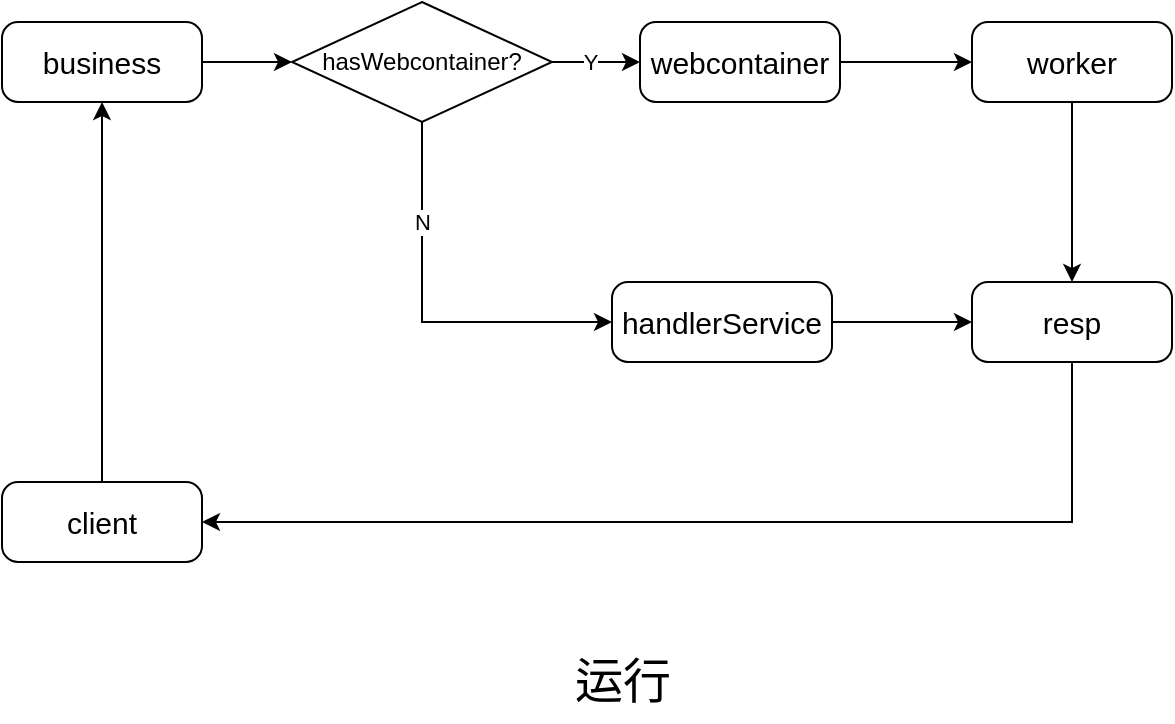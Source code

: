 <mxfile version="21.0.6" type="github">
  <diagram name="第 1 页" id="p8b5ifzoMXIyxNkcrJDr">
    <mxGraphModel dx="882" dy="498" grid="1" gridSize="10" guides="1" tooltips="1" connect="1" arrows="1" fold="1" page="1" pageScale="1" pageWidth="827" pageHeight="1169" math="0" shadow="0">
      <root>
        <mxCell id="0" />
        <mxCell id="1" parent="0" />
        <mxCell id="MSSj5iMN_8grlu-jTndq-5" style="edgeStyle=orthogonalEdgeStyle;rounded=0;orthogonalLoop=1;jettySize=auto;html=1;entryX=0;entryY=0.5;entryDx=0;entryDy=0;exitX=0.5;exitY=1;exitDx=0;exitDy=0;" edge="1" parent="1" source="MSSj5iMN_8grlu-jTndq-16" target="MSSj5iMN_8grlu-jTndq-4">
          <mxGeometry relative="1" as="geometry">
            <mxPoint x="210" y="480" as="sourcePoint" />
          </mxGeometry>
        </mxCell>
        <mxCell id="MSSj5iMN_8grlu-jTndq-20" value="N" style="edgeLabel;html=1;align=center;verticalAlign=middle;resizable=0;points=[];" vertex="1" connectable="0" parent="MSSj5iMN_8grlu-jTndq-5">
          <mxGeometry x="-0.487" relative="1" as="geometry">
            <mxPoint as="offset" />
          </mxGeometry>
        </mxCell>
        <mxCell id="MSSj5iMN_8grlu-jTndq-18" style="edgeStyle=orthogonalEdgeStyle;rounded=0;orthogonalLoop=1;jettySize=auto;html=1;exitX=1;exitY=0.5;exitDx=0;exitDy=0;" edge="1" parent="1" source="MSSj5iMN_8grlu-jTndq-1" target="MSSj5iMN_8grlu-jTndq-16">
          <mxGeometry relative="1" as="geometry" />
        </mxCell>
        <mxCell id="MSSj5iMN_8grlu-jTndq-1" value="business" style="rounded=1;whiteSpace=wrap;html=1;arcSize=20;fontSize=15;" vertex="1" parent="1">
          <mxGeometry x="95" y="440" width="100" height="40" as="geometry" />
        </mxCell>
        <mxCell id="MSSj5iMN_8grlu-jTndq-7" style="edgeStyle=orthogonalEdgeStyle;rounded=0;orthogonalLoop=1;jettySize=auto;html=1;exitX=1;exitY=0.5;exitDx=0;exitDy=0;" edge="1" parent="1" source="MSSj5iMN_8grlu-jTndq-2" target="MSSj5iMN_8grlu-jTndq-6">
          <mxGeometry relative="1" as="geometry" />
        </mxCell>
        <mxCell id="MSSj5iMN_8grlu-jTndq-2" value="webcontainer" style="rounded=1;whiteSpace=wrap;html=1;arcSize=20;fontSize=15;labelBorderColor=none;" vertex="1" parent="1">
          <mxGeometry x="414" y="440" width="100" height="40" as="geometry" />
        </mxCell>
        <mxCell id="MSSj5iMN_8grlu-jTndq-8" style="edgeStyle=orthogonalEdgeStyle;rounded=0;orthogonalLoop=1;jettySize=auto;html=1;exitX=1;exitY=0.5;exitDx=0;exitDy=0;entryX=0;entryY=0.5;entryDx=0;entryDy=0;" edge="1" parent="1" source="MSSj5iMN_8grlu-jTndq-4" target="MSSj5iMN_8grlu-jTndq-10">
          <mxGeometry relative="1" as="geometry">
            <mxPoint x="620" y="590" as="targetPoint" />
          </mxGeometry>
        </mxCell>
        <mxCell id="MSSj5iMN_8grlu-jTndq-4" value="handlerService" style="rounded=1;whiteSpace=wrap;html=1;arcSize=20;fontSize=15;" vertex="1" parent="1">
          <mxGeometry x="400" y="570" width="110" height="40" as="geometry" />
        </mxCell>
        <mxCell id="MSSj5iMN_8grlu-jTndq-9" style="edgeStyle=orthogonalEdgeStyle;rounded=0;orthogonalLoop=1;jettySize=auto;html=1;exitX=0.5;exitY=1;exitDx=0;exitDy=0;entryX=0.5;entryY=0;entryDx=0;entryDy=0;" edge="1" parent="1" source="MSSj5iMN_8grlu-jTndq-6" target="MSSj5iMN_8grlu-jTndq-10">
          <mxGeometry relative="1" as="geometry">
            <mxPoint x="630" y="550" as="targetPoint" />
          </mxGeometry>
        </mxCell>
        <mxCell id="MSSj5iMN_8grlu-jTndq-6" value="worker" style="rounded=1;whiteSpace=wrap;html=1;arcSize=20;fontSize=15;" vertex="1" parent="1">
          <mxGeometry x="580" y="440" width="100" height="40" as="geometry" />
        </mxCell>
        <mxCell id="MSSj5iMN_8grlu-jTndq-14" style="edgeStyle=orthogonalEdgeStyle;rounded=0;orthogonalLoop=1;jettySize=auto;html=1;exitX=0.5;exitY=1;exitDx=0;exitDy=0;entryX=1;entryY=0.5;entryDx=0;entryDy=0;" edge="1" parent="1" source="MSSj5iMN_8grlu-jTndq-10" target="MSSj5iMN_8grlu-jTndq-13">
          <mxGeometry relative="1" as="geometry" />
        </mxCell>
        <mxCell id="MSSj5iMN_8grlu-jTndq-10" value="resp" style="rounded=1;whiteSpace=wrap;html=1;arcSize=20;fontSize=15;" vertex="1" parent="1">
          <mxGeometry x="580" y="570" width="100" height="40" as="geometry" />
        </mxCell>
        <mxCell id="MSSj5iMN_8grlu-jTndq-15" style="edgeStyle=orthogonalEdgeStyle;rounded=0;orthogonalLoop=1;jettySize=auto;html=1;exitX=0.5;exitY=0;exitDx=0;exitDy=0;" edge="1" parent="1" source="MSSj5iMN_8grlu-jTndq-13" target="MSSj5iMN_8grlu-jTndq-1">
          <mxGeometry relative="1" as="geometry" />
        </mxCell>
        <mxCell id="MSSj5iMN_8grlu-jTndq-13" value="client" style="rounded=1;whiteSpace=wrap;html=1;arcSize=20;fontSize=15;" vertex="1" parent="1">
          <mxGeometry x="95" y="670" width="100" height="40" as="geometry" />
        </mxCell>
        <mxCell id="MSSj5iMN_8grlu-jTndq-17" style="edgeStyle=orthogonalEdgeStyle;rounded=0;orthogonalLoop=1;jettySize=auto;html=1;exitX=1;exitY=0.5;exitDx=0;exitDy=0;entryX=0;entryY=0.5;entryDx=0;entryDy=0;" edge="1" parent="1" source="MSSj5iMN_8grlu-jTndq-16" target="MSSj5iMN_8grlu-jTndq-2">
          <mxGeometry relative="1" as="geometry" />
        </mxCell>
        <mxCell id="MSSj5iMN_8grlu-jTndq-19" value="Y" style="edgeLabel;html=1;align=center;verticalAlign=middle;resizable=0;points=[];" vertex="1" connectable="0" parent="MSSj5iMN_8grlu-jTndq-17">
          <mxGeometry x="-0.136" relative="1" as="geometry">
            <mxPoint as="offset" />
          </mxGeometry>
        </mxCell>
        <mxCell id="MSSj5iMN_8grlu-jTndq-16" value="hasWebcontainer?" style="rhombus;whiteSpace=wrap;html=1;" vertex="1" parent="1">
          <mxGeometry x="240" y="430" width="130" height="60" as="geometry" />
        </mxCell>
        <mxCell id="MSSj5iMN_8grlu-jTndq-21" value="&lt;font style=&quot;font-size: 24px;&quot;&gt;运行&lt;/font&gt;" style="text;html=1;align=center;verticalAlign=middle;resizable=0;points=[];autosize=1;strokeColor=none;fillColor=none;" vertex="1" parent="1">
          <mxGeometry x="370" y="750" width="70" height="40" as="geometry" />
        </mxCell>
      </root>
    </mxGraphModel>
  </diagram>
</mxfile>
